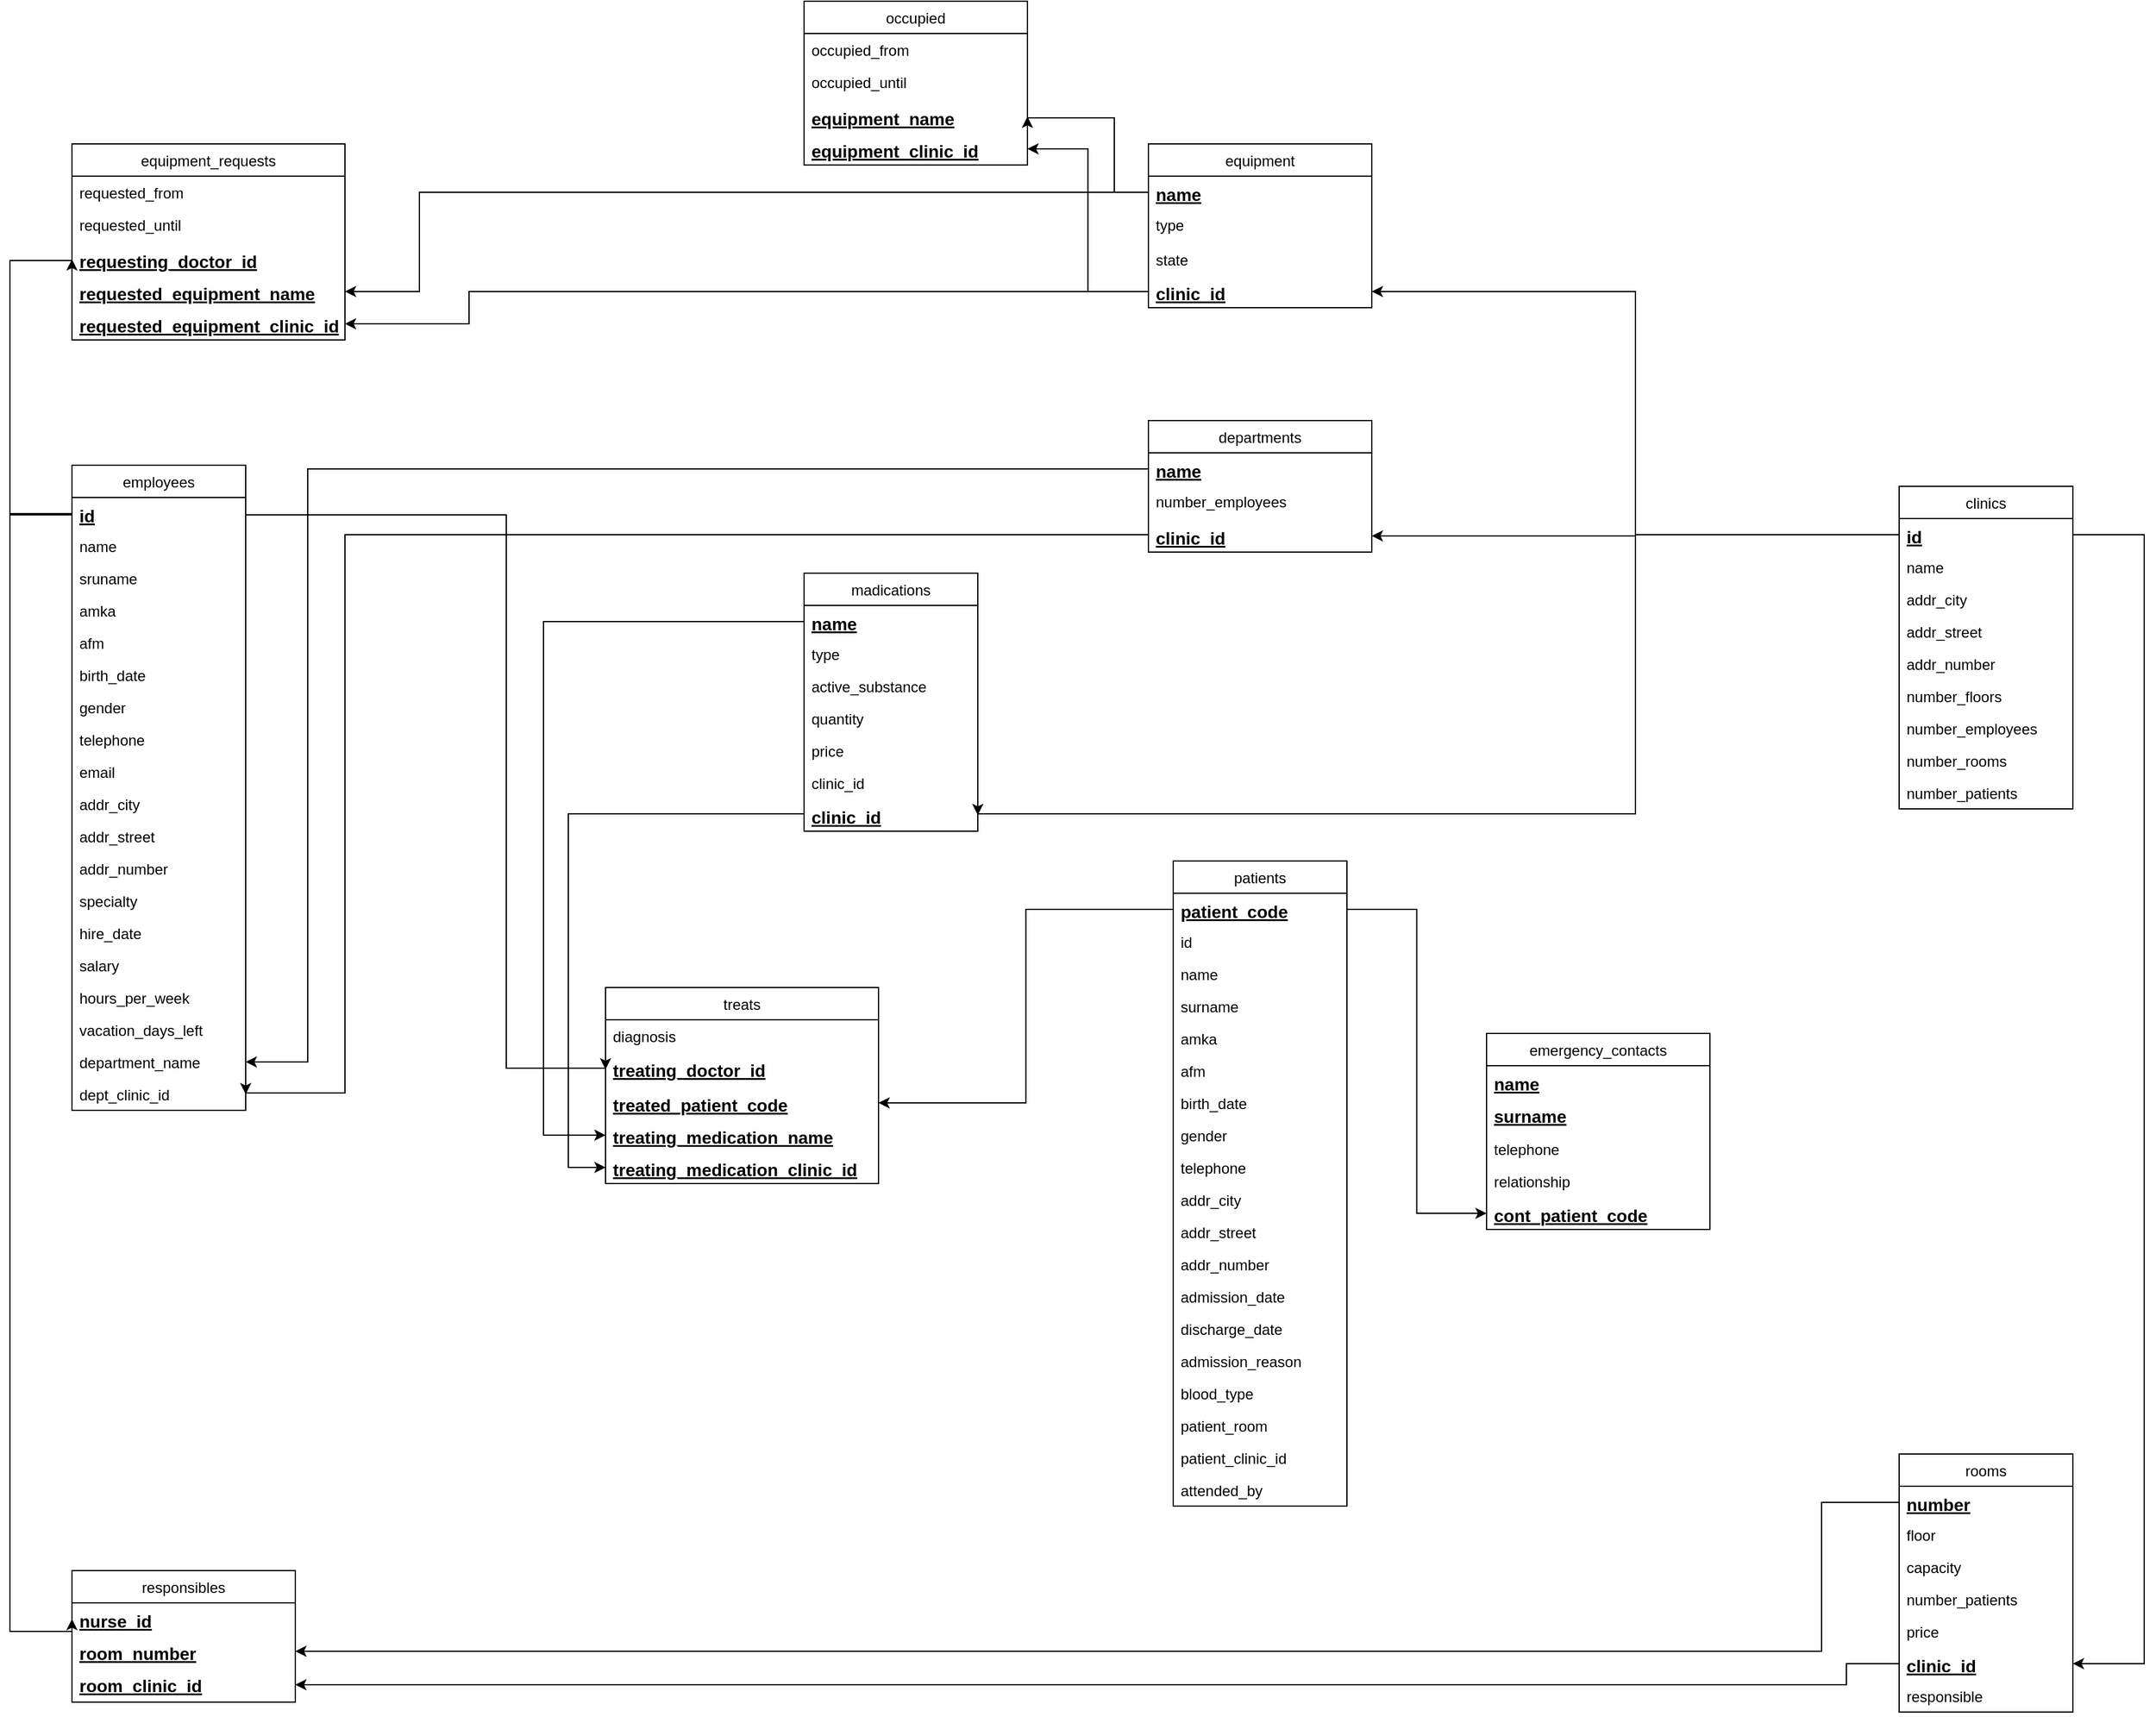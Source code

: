 <mxfile version="12.3.5" type="device" pages="1"><diagram id="c5Ibzi1gOR0pVVPA5SXB" name="Page-1"><mxGraphModel dx="2280" dy="1248" grid="1" gridSize="10" guides="1" tooltips="1" connect="1" arrows="1" fold="1" page="1" pageScale="1" pageWidth="1169" pageHeight="1654" math="0" shadow="0"><root><mxCell id="0"/><mxCell id="1" parent="0"/><mxCell id="pA-YbpyqkU57sFQA2_dT-1" value="employees" style="swimlane;fontStyle=0;childLayout=stackLayout;horizontal=1;startSize=26;fillColor=none;horizontalStack=0;resizeParent=1;resizeParentMax=0;resizeLast=0;collapsible=1;marginBottom=0;" parent="1" vertex="1"><mxGeometry x="210" y="389" width="140" height="520" as="geometry"/></mxCell><mxCell id="pA-YbpyqkU57sFQA2_dT-2" value="id&#10;" style="text;strokeColor=none;fillColor=none;align=left;verticalAlign=top;spacingLeft=4;spacingRight=4;overflow=hidden;rotatable=0;points=[[0,0.5],[1,0.5]];portConstraint=eastwest;fontSize=14;fontStyle=5" parent="pA-YbpyqkU57sFQA2_dT-1" vertex="1"><mxGeometry y="26" width="140" height="26" as="geometry"/></mxCell><mxCell id="pA-YbpyqkU57sFQA2_dT-3" value="name" style="text;strokeColor=none;fillColor=none;align=left;verticalAlign=top;spacingLeft=4;spacingRight=4;overflow=hidden;rotatable=0;points=[[0,0.5],[1,0.5]];portConstraint=eastwest;" parent="pA-YbpyqkU57sFQA2_dT-1" vertex="1"><mxGeometry y="52" width="140" height="26" as="geometry"/></mxCell><mxCell id="pA-YbpyqkU57sFQA2_dT-5" value="sruname" style="text;strokeColor=none;fillColor=none;align=left;verticalAlign=top;spacingLeft=4;spacingRight=4;overflow=hidden;rotatable=0;points=[[0,0.5],[1,0.5]];portConstraint=eastwest;" parent="pA-YbpyqkU57sFQA2_dT-1" vertex="1"><mxGeometry y="78" width="140" height="26" as="geometry"/></mxCell><mxCell id="pA-YbpyqkU57sFQA2_dT-6" value="amka" style="text;strokeColor=none;fillColor=none;align=left;verticalAlign=top;spacingLeft=4;spacingRight=4;overflow=hidden;rotatable=0;points=[[0,0.5],[1,0.5]];portConstraint=eastwest;" parent="pA-YbpyqkU57sFQA2_dT-1" vertex="1"><mxGeometry y="104" width="140" height="26" as="geometry"/></mxCell><mxCell id="pA-YbpyqkU57sFQA2_dT-7" value="afm" style="text;strokeColor=none;fillColor=none;align=left;verticalAlign=top;spacingLeft=4;spacingRight=4;overflow=hidden;rotatable=0;points=[[0,0.5],[1,0.5]];portConstraint=eastwest;" parent="pA-YbpyqkU57sFQA2_dT-1" vertex="1"><mxGeometry y="130" width="140" height="26" as="geometry"/></mxCell><mxCell id="pA-YbpyqkU57sFQA2_dT-8" value="birth_date" style="text;strokeColor=none;fillColor=none;align=left;verticalAlign=top;spacingLeft=4;spacingRight=4;overflow=hidden;rotatable=0;points=[[0,0.5],[1,0.5]];portConstraint=eastwest;" parent="pA-YbpyqkU57sFQA2_dT-1" vertex="1"><mxGeometry y="156" width="140" height="26" as="geometry"/></mxCell><mxCell id="pA-YbpyqkU57sFQA2_dT-9" value="gender" style="text;strokeColor=none;fillColor=none;align=left;verticalAlign=top;spacingLeft=4;spacingRight=4;overflow=hidden;rotatable=0;points=[[0,0.5],[1,0.5]];portConstraint=eastwest;" parent="pA-YbpyqkU57sFQA2_dT-1" vertex="1"><mxGeometry y="182" width="140" height="26" as="geometry"/></mxCell><mxCell id="pA-YbpyqkU57sFQA2_dT-10" value="telephone" style="text;strokeColor=none;fillColor=none;align=left;verticalAlign=top;spacingLeft=4;spacingRight=4;overflow=hidden;rotatable=0;points=[[0,0.5],[1,0.5]];portConstraint=eastwest;" parent="pA-YbpyqkU57sFQA2_dT-1" vertex="1"><mxGeometry y="208" width="140" height="26" as="geometry"/></mxCell><mxCell id="pA-YbpyqkU57sFQA2_dT-11" value="email" style="text;strokeColor=none;fillColor=none;align=left;verticalAlign=top;spacingLeft=4;spacingRight=4;overflow=hidden;rotatable=0;points=[[0,0.5],[1,0.5]];portConstraint=eastwest;" parent="pA-YbpyqkU57sFQA2_dT-1" vertex="1"><mxGeometry y="234" width="140" height="26" as="geometry"/></mxCell><mxCell id="pA-YbpyqkU57sFQA2_dT-12" value="addr_city" style="text;strokeColor=none;fillColor=none;align=left;verticalAlign=top;spacingLeft=4;spacingRight=4;overflow=hidden;rotatable=0;points=[[0,0.5],[1,0.5]];portConstraint=eastwest;" parent="pA-YbpyqkU57sFQA2_dT-1" vertex="1"><mxGeometry y="260" width="140" height="26" as="geometry"/></mxCell><mxCell id="pA-YbpyqkU57sFQA2_dT-13" value="addr_street" style="text;strokeColor=none;fillColor=none;align=left;verticalAlign=top;spacingLeft=4;spacingRight=4;overflow=hidden;rotatable=0;points=[[0,0.5],[1,0.5]];portConstraint=eastwest;" parent="pA-YbpyqkU57sFQA2_dT-1" vertex="1"><mxGeometry y="286" width="140" height="26" as="geometry"/></mxCell><mxCell id="pA-YbpyqkU57sFQA2_dT-14" value="addr_number" style="text;strokeColor=none;fillColor=none;align=left;verticalAlign=top;spacingLeft=4;spacingRight=4;overflow=hidden;rotatable=0;points=[[0,0.5],[1,0.5]];portConstraint=eastwest;" parent="pA-YbpyqkU57sFQA2_dT-1" vertex="1"><mxGeometry y="312" width="140" height="26" as="geometry"/></mxCell><mxCell id="pA-YbpyqkU57sFQA2_dT-15" value="specialty" style="text;strokeColor=none;fillColor=none;align=left;verticalAlign=top;spacingLeft=4;spacingRight=4;overflow=hidden;rotatable=0;points=[[0,0.5],[1,0.5]];portConstraint=eastwest;" parent="pA-YbpyqkU57sFQA2_dT-1" vertex="1"><mxGeometry y="338" width="140" height="26" as="geometry"/></mxCell><mxCell id="pA-YbpyqkU57sFQA2_dT-16" value="hire_date" style="text;strokeColor=none;fillColor=none;align=left;verticalAlign=top;spacingLeft=4;spacingRight=4;overflow=hidden;rotatable=0;points=[[0,0.5],[1,0.5]];portConstraint=eastwest;" parent="pA-YbpyqkU57sFQA2_dT-1" vertex="1"><mxGeometry y="364" width="140" height="26" as="geometry"/></mxCell><mxCell id="pA-YbpyqkU57sFQA2_dT-17" value="salary" style="text;strokeColor=none;fillColor=none;align=left;verticalAlign=top;spacingLeft=4;spacingRight=4;overflow=hidden;rotatable=0;points=[[0,0.5],[1,0.5]];portConstraint=eastwest;" parent="pA-YbpyqkU57sFQA2_dT-1" vertex="1"><mxGeometry y="390" width="140" height="26" as="geometry"/></mxCell><mxCell id="pA-YbpyqkU57sFQA2_dT-18" value="hours_per_week" style="text;strokeColor=none;fillColor=none;align=left;verticalAlign=top;spacingLeft=4;spacingRight=4;overflow=hidden;rotatable=0;points=[[0,0.5],[1,0.5]];portConstraint=eastwest;" parent="pA-YbpyqkU57sFQA2_dT-1" vertex="1"><mxGeometry y="416" width="140" height="26" as="geometry"/></mxCell><mxCell id="pA-YbpyqkU57sFQA2_dT-19" value="vacation_days_left" style="text;strokeColor=none;fillColor=none;align=left;verticalAlign=top;spacingLeft=4;spacingRight=4;overflow=hidden;rotatable=0;points=[[0,0.5],[1,0.5]];portConstraint=eastwest;" parent="pA-YbpyqkU57sFQA2_dT-1" vertex="1"><mxGeometry y="442" width="140" height="26" as="geometry"/></mxCell><mxCell id="pA-YbpyqkU57sFQA2_dT-21" value="department_name" style="text;strokeColor=none;fillColor=none;align=left;verticalAlign=top;spacingLeft=4;spacingRight=4;overflow=hidden;rotatable=0;points=[[0,0.5],[1,0.5]];portConstraint=eastwest;" parent="pA-YbpyqkU57sFQA2_dT-1" vertex="1"><mxGeometry y="468" width="140" height="26" as="geometry"/></mxCell><mxCell id="pA-YbpyqkU57sFQA2_dT-4" value="dept_clinic_id" style="text;strokeColor=none;fillColor=none;align=left;verticalAlign=top;spacingLeft=4;spacingRight=4;overflow=hidden;rotatable=0;points=[[0,0.5],[1,0.5]];portConstraint=eastwest;" parent="pA-YbpyqkU57sFQA2_dT-1" vertex="1"><mxGeometry y="494" width="140" height="26" as="geometry"/></mxCell><mxCell id="pA-YbpyqkU57sFQA2_dT-22" value="patients" style="swimlane;fontStyle=0;childLayout=stackLayout;horizontal=1;startSize=26;fillColor=none;horizontalStack=0;resizeParent=1;resizeParentMax=0;resizeLast=0;collapsible=1;marginBottom=0;" parent="1" vertex="1"><mxGeometry x="1097.5" y="708" width="140" height="520" as="geometry"/></mxCell><mxCell id="pA-YbpyqkU57sFQA2_dT-23" value="patient_code" style="text;strokeColor=none;fillColor=none;align=left;verticalAlign=top;spacingLeft=4;spacingRight=4;overflow=hidden;rotatable=0;points=[[0,0.5],[1,0.5]];portConstraint=eastwest;fontStyle=5;fontSize=14;" parent="pA-YbpyqkU57sFQA2_dT-22" vertex="1"><mxGeometry y="26" width="140" height="26" as="geometry"/></mxCell><mxCell id="pA-YbpyqkU57sFQA2_dT-24" value="id" style="text;strokeColor=none;fillColor=none;align=left;verticalAlign=top;spacingLeft=4;spacingRight=4;overflow=hidden;rotatable=0;points=[[0,0.5],[1,0.5]];portConstraint=eastwest;" parent="pA-YbpyqkU57sFQA2_dT-22" vertex="1"><mxGeometry y="52" width="140" height="26" as="geometry"/></mxCell><mxCell id="pA-YbpyqkU57sFQA2_dT-25" value="name" style="text;strokeColor=none;fillColor=none;align=left;verticalAlign=top;spacingLeft=4;spacingRight=4;overflow=hidden;rotatable=0;points=[[0,0.5],[1,0.5]];portConstraint=eastwest;" parent="pA-YbpyqkU57sFQA2_dT-22" vertex="1"><mxGeometry y="78" width="140" height="26" as="geometry"/></mxCell><mxCell id="pA-YbpyqkU57sFQA2_dT-26" value="surname" style="text;strokeColor=none;fillColor=none;align=left;verticalAlign=top;spacingLeft=4;spacingRight=4;overflow=hidden;rotatable=0;points=[[0,0.5],[1,0.5]];portConstraint=eastwest;" parent="pA-YbpyqkU57sFQA2_dT-22" vertex="1"><mxGeometry y="104" width="140" height="26" as="geometry"/></mxCell><mxCell id="pA-YbpyqkU57sFQA2_dT-27" value="amka" style="text;strokeColor=none;fillColor=none;align=left;verticalAlign=top;spacingLeft=4;spacingRight=4;overflow=hidden;rotatable=0;points=[[0,0.5],[1,0.5]];portConstraint=eastwest;" parent="pA-YbpyqkU57sFQA2_dT-22" vertex="1"><mxGeometry y="130" width="140" height="26" as="geometry"/></mxCell><mxCell id="pA-YbpyqkU57sFQA2_dT-28" value="afm" style="text;strokeColor=none;fillColor=none;align=left;verticalAlign=top;spacingLeft=4;spacingRight=4;overflow=hidden;rotatable=0;points=[[0,0.5],[1,0.5]];portConstraint=eastwest;" parent="pA-YbpyqkU57sFQA2_dT-22" vertex="1"><mxGeometry y="156" width="140" height="26" as="geometry"/></mxCell><mxCell id="pA-YbpyqkU57sFQA2_dT-29" value="birth_date" style="text;strokeColor=none;fillColor=none;align=left;verticalAlign=top;spacingLeft=4;spacingRight=4;overflow=hidden;rotatable=0;points=[[0,0.5],[1,0.5]];portConstraint=eastwest;" parent="pA-YbpyqkU57sFQA2_dT-22" vertex="1"><mxGeometry y="182" width="140" height="26" as="geometry"/></mxCell><mxCell id="pA-YbpyqkU57sFQA2_dT-30" value="gender" style="text;strokeColor=none;fillColor=none;align=left;verticalAlign=top;spacingLeft=4;spacingRight=4;overflow=hidden;rotatable=0;points=[[0,0.5],[1,0.5]];portConstraint=eastwest;" parent="pA-YbpyqkU57sFQA2_dT-22" vertex="1"><mxGeometry y="208" width="140" height="26" as="geometry"/></mxCell><mxCell id="pA-YbpyqkU57sFQA2_dT-31" value="telephone" style="text;strokeColor=none;fillColor=none;align=left;verticalAlign=top;spacingLeft=4;spacingRight=4;overflow=hidden;rotatable=0;points=[[0,0.5],[1,0.5]];portConstraint=eastwest;" parent="pA-YbpyqkU57sFQA2_dT-22" vertex="1"><mxGeometry y="234" width="140" height="26" as="geometry"/></mxCell><mxCell id="pA-YbpyqkU57sFQA2_dT-32" value="addr_city" style="text;strokeColor=none;fillColor=none;align=left;verticalAlign=top;spacingLeft=4;spacingRight=4;overflow=hidden;rotatable=0;points=[[0,0.5],[1,0.5]];portConstraint=eastwest;" parent="pA-YbpyqkU57sFQA2_dT-22" vertex="1"><mxGeometry y="260" width="140" height="26" as="geometry"/></mxCell><mxCell id="pA-YbpyqkU57sFQA2_dT-33" value="addr_street" style="text;strokeColor=none;fillColor=none;align=left;verticalAlign=top;spacingLeft=4;spacingRight=4;overflow=hidden;rotatable=0;points=[[0,0.5],[1,0.5]];portConstraint=eastwest;" parent="pA-YbpyqkU57sFQA2_dT-22" vertex="1"><mxGeometry y="286" width="140" height="26" as="geometry"/></mxCell><mxCell id="pA-YbpyqkU57sFQA2_dT-34" value="addr_number" style="text;strokeColor=none;fillColor=none;align=left;verticalAlign=top;spacingLeft=4;spacingRight=4;overflow=hidden;rotatable=0;points=[[0,0.5],[1,0.5]];portConstraint=eastwest;" parent="pA-YbpyqkU57sFQA2_dT-22" vertex="1"><mxGeometry y="312" width="140" height="26" as="geometry"/></mxCell><mxCell id="pA-YbpyqkU57sFQA2_dT-35" value="admission_date" style="text;strokeColor=none;fillColor=none;align=left;verticalAlign=top;spacingLeft=4;spacingRight=4;overflow=hidden;rotatable=0;points=[[0,0.5],[1,0.5]];portConstraint=eastwest;" parent="pA-YbpyqkU57sFQA2_dT-22" vertex="1"><mxGeometry y="338" width="140" height="26" as="geometry"/></mxCell><mxCell id="pA-YbpyqkU57sFQA2_dT-36" value="discharge_date" style="text;strokeColor=none;fillColor=none;align=left;verticalAlign=top;spacingLeft=4;spacingRight=4;overflow=hidden;rotatable=0;points=[[0,0.5],[1,0.5]];portConstraint=eastwest;" parent="pA-YbpyqkU57sFQA2_dT-22" vertex="1"><mxGeometry y="364" width="140" height="26" as="geometry"/></mxCell><mxCell id="pA-YbpyqkU57sFQA2_dT-37" value="admission_reason" style="text;strokeColor=none;fillColor=none;align=left;verticalAlign=top;spacingLeft=4;spacingRight=4;overflow=hidden;rotatable=0;points=[[0,0.5],[1,0.5]];portConstraint=eastwest;" parent="pA-YbpyqkU57sFQA2_dT-22" vertex="1"><mxGeometry y="390" width="140" height="26" as="geometry"/></mxCell><mxCell id="pA-YbpyqkU57sFQA2_dT-38" value="blood_type" style="text;strokeColor=none;fillColor=none;align=left;verticalAlign=top;spacingLeft=4;spacingRight=4;overflow=hidden;rotatable=0;points=[[0,0.5],[1,0.5]];portConstraint=eastwest;" parent="pA-YbpyqkU57sFQA2_dT-22" vertex="1"><mxGeometry y="416" width="140" height="26" as="geometry"/></mxCell><mxCell id="pA-YbpyqkU57sFQA2_dT-39" value="patient_room" style="text;strokeColor=none;fillColor=none;align=left;verticalAlign=top;spacingLeft=4;spacingRight=4;overflow=hidden;rotatable=0;points=[[0,0.5],[1,0.5]];portConstraint=eastwest;" parent="pA-YbpyqkU57sFQA2_dT-22" vertex="1"><mxGeometry y="442" width="140" height="26" as="geometry"/></mxCell><mxCell id="pA-YbpyqkU57sFQA2_dT-40" value="patient_clinic_id" style="text;strokeColor=none;fillColor=none;align=left;verticalAlign=top;spacingLeft=4;spacingRight=4;overflow=hidden;rotatable=0;points=[[0,0.5],[1,0.5]];portConstraint=eastwest;" parent="pA-YbpyqkU57sFQA2_dT-22" vertex="1"><mxGeometry y="468" width="140" height="26" as="geometry"/></mxCell><mxCell id="pA-YbpyqkU57sFQA2_dT-41" value="attended_by" style="text;strokeColor=none;fillColor=none;align=left;verticalAlign=top;spacingLeft=4;spacingRight=4;overflow=hidden;rotatable=0;points=[[0,0.5],[1,0.5]];portConstraint=eastwest;" parent="pA-YbpyqkU57sFQA2_dT-22" vertex="1"><mxGeometry y="494" width="140" height="26" as="geometry"/></mxCell><mxCell id="pA-YbpyqkU57sFQA2_dT-42" value="clinics" style="swimlane;fontStyle=0;childLayout=stackLayout;horizontal=1;startSize=26;fillColor=none;horizontalStack=0;resizeParent=1;resizeParentMax=0;resizeLast=0;collapsible=1;marginBottom=0;" parent="1" vertex="1"><mxGeometry x="1682.5" y="406" width="140" height="260" as="geometry"/></mxCell><mxCell id="pA-YbpyqkU57sFQA2_dT-43" value="id" style="text;strokeColor=none;fillColor=none;align=left;verticalAlign=top;spacingLeft=4;spacingRight=4;overflow=hidden;rotatable=0;points=[[0,0.5],[1,0.5]];portConstraint=eastwest;fontSize=14;fontStyle=5" parent="pA-YbpyqkU57sFQA2_dT-42" vertex="1"><mxGeometry y="26" width="140" height="26" as="geometry"/></mxCell><mxCell id="pA-YbpyqkU57sFQA2_dT-44" value="name" style="text;strokeColor=none;fillColor=none;align=left;verticalAlign=top;spacingLeft=4;spacingRight=4;overflow=hidden;rotatable=0;points=[[0,0.5],[1,0.5]];portConstraint=eastwest;" parent="pA-YbpyqkU57sFQA2_dT-42" vertex="1"><mxGeometry y="52" width="140" height="26" as="geometry"/></mxCell><mxCell id="pA-YbpyqkU57sFQA2_dT-52" value="addr_city" style="text;strokeColor=none;fillColor=none;align=left;verticalAlign=top;spacingLeft=4;spacingRight=4;overflow=hidden;rotatable=0;points=[[0,0.5],[1,0.5]];portConstraint=eastwest;" parent="pA-YbpyqkU57sFQA2_dT-42" vertex="1"><mxGeometry y="78" width="140" height="26" as="geometry"/></mxCell><mxCell id="pA-YbpyqkU57sFQA2_dT-53" value="addr_street" style="text;strokeColor=none;fillColor=none;align=left;verticalAlign=top;spacingLeft=4;spacingRight=4;overflow=hidden;rotatable=0;points=[[0,0.5],[1,0.5]];portConstraint=eastwest;" parent="pA-YbpyqkU57sFQA2_dT-42" vertex="1"><mxGeometry y="104" width="140" height="26" as="geometry"/></mxCell><mxCell id="pA-YbpyqkU57sFQA2_dT-54" value="addr_number" style="text;strokeColor=none;fillColor=none;align=left;verticalAlign=top;spacingLeft=4;spacingRight=4;overflow=hidden;rotatable=0;points=[[0,0.5],[1,0.5]];portConstraint=eastwest;" parent="pA-YbpyqkU57sFQA2_dT-42" vertex="1"><mxGeometry y="130" width="140" height="26" as="geometry"/></mxCell><mxCell id="pA-YbpyqkU57sFQA2_dT-55" value="number_floors" style="text;strokeColor=none;fillColor=none;align=left;verticalAlign=top;spacingLeft=4;spacingRight=4;overflow=hidden;rotatable=0;points=[[0,0.5],[1,0.5]];portConstraint=eastwest;" parent="pA-YbpyqkU57sFQA2_dT-42" vertex="1"><mxGeometry y="156" width="140" height="26" as="geometry"/></mxCell><mxCell id="pA-YbpyqkU57sFQA2_dT-56" value="number_employees" style="text;strokeColor=none;fillColor=none;align=left;verticalAlign=top;spacingLeft=4;spacingRight=4;overflow=hidden;rotatable=0;points=[[0,0.5],[1,0.5]];portConstraint=eastwest;" parent="pA-YbpyqkU57sFQA2_dT-42" vertex="1"><mxGeometry y="182" width="140" height="26" as="geometry"/></mxCell><mxCell id="pA-YbpyqkU57sFQA2_dT-57" value="number_rooms" style="text;strokeColor=none;fillColor=none;align=left;verticalAlign=top;spacingLeft=4;spacingRight=4;overflow=hidden;rotatable=0;points=[[0,0.5],[1,0.5]];portConstraint=eastwest;" parent="pA-YbpyqkU57sFQA2_dT-42" vertex="1"><mxGeometry y="208" width="140" height="26" as="geometry"/></mxCell><mxCell id="pA-YbpyqkU57sFQA2_dT-58" value="number_patients" style="text;strokeColor=none;fillColor=none;align=left;verticalAlign=top;spacingLeft=4;spacingRight=4;overflow=hidden;rotatable=0;points=[[0,0.5],[1,0.5]];portConstraint=eastwest;" parent="pA-YbpyqkU57sFQA2_dT-42" vertex="1"><mxGeometry y="234" width="140" height="26" as="geometry"/></mxCell><mxCell id="pA-YbpyqkU57sFQA2_dT-62" value="rooms" style="swimlane;fontStyle=0;childLayout=stackLayout;horizontal=1;startSize=26;fillColor=none;horizontalStack=0;resizeParent=1;resizeParentMax=0;resizeLast=0;collapsible=1;marginBottom=0;" parent="1" vertex="1"><mxGeometry x="1682.5" y="1186" width="140" height="208" as="geometry"/></mxCell><mxCell id="pA-YbpyqkU57sFQA2_dT-63" value="number" style="text;strokeColor=none;fillColor=none;align=left;verticalAlign=top;spacingLeft=4;spacingRight=4;overflow=hidden;rotatable=0;points=[[0,0.5],[1,0.5]];portConstraint=eastwest;fontStyle=5;fontSize=14;" parent="pA-YbpyqkU57sFQA2_dT-62" vertex="1"><mxGeometry y="26" width="140" height="26" as="geometry"/></mxCell><mxCell id="pA-YbpyqkU57sFQA2_dT-64" value="floor" style="text;strokeColor=none;fillColor=none;align=left;verticalAlign=top;spacingLeft=4;spacingRight=4;overflow=hidden;rotatable=0;points=[[0,0.5],[1,0.5]];portConstraint=eastwest;" parent="pA-YbpyqkU57sFQA2_dT-62" vertex="1"><mxGeometry y="52" width="140" height="26" as="geometry"/></mxCell><mxCell id="pA-YbpyqkU57sFQA2_dT-65" value="capacity" style="text;strokeColor=none;fillColor=none;align=left;verticalAlign=top;spacingLeft=4;spacingRight=4;overflow=hidden;rotatable=0;points=[[0,0.5],[1,0.5]];portConstraint=eastwest;" parent="pA-YbpyqkU57sFQA2_dT-62" vertex="1"><mxGeometry y="78" width="140" height="26" as="geometry"/></mxCell><mxCell id="pA-YbpyqkU57sFQA2_dT-66" value="number_patients" style="text;strokeColor=none;fillColor=none;align=left;verticalAlign=top;spacingLeft=4;spacingRight=4;overflow=hidden;rotatable=0;points=[[0,0.5],[1,0.5]];portConstraint=eastwest;" parent="pA-YbpyqkU57sFQA2_dT-62" vertex="1"><mxGeometry y="104" width="140" height="26" as="geometry"/></mxCell><mxCell id="pA-YbpyqkU57sFQA2_dT-67" value="price" style="text;strokeColor=none;fillColor=none;align=left;verticalAlign=top;spacingLeft=4;spacingRight=4;overflow=hidden;rotatable=0;points=[[0,0.5],[1,0.5]];portConstraint=eastwest;" parent="pA-YbpyqkU57sFQA2_dT-62" vertex="1"><mxGeometry y="130" width="140" height="26" as="geometry"/></mxCell><mxCell id="pA-YbpyqkU57sFQA2_dT-68" value="clinic_id" style="text;strokeColor=none;fillColor=none;align=left;verticalAlign=top;spacingLeft=4;spacingRight=4;overflow=hidden;rotatable=0;points=[[0,0.5],[1,0.5]];portConstraint=eastwest;fontStyle=5;fontSize=14;" parent="pA-YbpyqkU57sFQA2_dT-62" vertex="1"><mxGeometry y="156" width="140" height="26" as="geometry"/></mxCell><mxCell id="pA-YbpyqkU57sFQA2_dT-69" value="responsible" style="text;strokeColor=none;fillColor=none;align=left;verticalAlign=top;spacingLeft=4;spacingRight=4;overflow=hidden;rotatable=0;points=[[0,0.5],[1,0.5]];portConstraint=eastwest;" parent="pA-YbpyqkU57sFQA2_dT-62" vertex="1"><mxGeometry y="182" width="140" height="26" as="geometry"/></mxCell><mxCell id="pA-YbpyqkU57sFQA2_dT-72" value="madications" style="swimlane;fontStyle=0;childLayout=stackLayout;horizontal=1;startSize=26;fillColor=none;horizontalStack=0;resizeParent=1;resizeParentMax=0;resizeLast=0;collapsible=1;marginBottom=0;" parent="1" vertex="1"><mxGeometry x="800" y="476" width="140" height="208" as="geometry"/></mxCell><mxCell id="pA-YbpyqkU57sFQA2_dT-73" value="name" style="text;strokeColor=none;fillColor=none;align=left;verticalAlign=top;spacingLeft=4;spacingRight=4;overflow=hidden;rotatable=0;points=[[0,0.5],[1,0.5]];portConstraint=eastwest;fontSize=14;fontStyle=5" parent="pA-YbpyqkU57sFQA2_dT-72" vertex="1"><mxGeometry y="26" width="140" height="26" as="geometry"/></mxCell><mxCell id="pA-YbpyqkU57sFQA2_dT-74" value="type" style="text;strokeColor=none;fillColor=none;align=left;verticalAlign=top;spacingLeft=4;spacingRight=4;overflow=hidden;rotatable=0;points=[[0,0.5],[1,0.5]];portConstraint=eastwest;" parent="pA-YbpyqkU57sFQA2_dT-72" vertex="1"><mxGeometry y="52" width="140" height="26" as="geometry"/></mxCell><mxCell id="pA-YbpyqkU57sFQA2_dT-75" value="active_substance" style="text;strokeColor=none;fillColor=none;align=left;verticalAlign=top;spacingLeft=4;spacingRight=4;overflow=hidden;rotatable=0;points=[[0,0.5],[1,0.5]];portConstraint=eastwest;" parent="pA-YbpyqkU57sFQA2_dT-72" vertex="1"><mxGeometry y="78" width="140" height="26" as="geometry"/></mxCell><mxCell id="pA-YbpyqkU57sFQA2_dT-76" value="quantity" style="text;strokeColor=none;fillColor=none;align=left;verticalAlign=top;spacingLeft=4;spacingRight=4;overflow=hidden;rotatable=0;points=[[0,0.5],[1,0.5]];portConstraint=eastwest;" parent="pA-YbpyqkU57sFQA2_dT-72" vertex="1"><mxGeometry y="104" width="140" height="26" as="geometry"/></mxCell><mxCell id="pA-YbpyqkU57sFQA2_dT-77" value="price" style="text;strokeColor=none;fillColor=none;align=left;verticalAlign=top;spacingLeft=4;spacingRight=4;overflow=hidden;rotatable=0;points=[[0,0.5],[1,0.5]];portConstraint=eastwest;" parent="pA-YbpyqkU57sFQA2_dT-72" vertex="1"><mxGeometry y="130" width="140" height="26" as="geometry"/></mxCell><mxCell id="pA-YbpyqkU57sFQA2_dT-78" value="clinic_id" style="text;strokeColor=none;fillColor=none;align=left;verticalAlign=top;spacingLeft=4;spacingRight=4;overflow=hidden;rotatable=0;points=[[0,0.5],[1,0.5]];portConstraint=eastwest;" parent="pA-YbpyqkU57sFQA2_dT-72" vertex="1"><mxGeometry y="156" width="140" height="26" as="geometry"/></mxCell><mxCell id="pA-YbpyqkU57sFQA2_dT-79" value="clinic_id" style="text;strokeColor=none;fillColor=none;align=left;verticalAlign=top;spacingLeft=4;spacingRight=4;overflow=hidden;rotatable=0;points=[[0,0.5],[1,0.5]];portConstraint=eastwest;fontSize=14;fontStyle=5" parent="pA-YbpyqkU57sFQA2_dT-72" vertex="1"><mxGeometry y="182" width="140" height="26" as="geometry"/></mxCell><mxCell id="pA-YbpyqkU57sFQA2_dT-80" value="treats" style="swimlane;fontStyle=0;childLayout=stackLayout;horizontal=1;startSize=26;fillColor=none;horizontalStack=0;resizeParent=1;resizeParentMax=0;resizeLast=0;collapsible=1;marginBottom=0;" parent="1" vertex="1"><mxGeometry x="640" y="810" width="220" height="158" as="geometry"/></mxCell><mxCell id="pA-YbpyqkU57sFQA2_dT-81" value="diagnosis" style="text;strokeColor=none;fillColor=none;align=left;verticalAlign=top;spacingLeft=4;spacingRight=4;overflow=hidden;rotatable=0;points=[[0,0.5],[1,0.5]];portConstraint=eastwest;" parent="pA-YbpyqkU57sFQA2_dT-80" vertex="1"><mxGeometry y="26" width="220" height="26" as="geometry"/></mxCell><mxCell id="pA-YbpyqkU57sFQA2_dT-82" value="treating_doctor_id" style="text;strokeColor=none;fillColor=none;align=left;verticalAlign=top;spacingLeft=4;spacingRight=4;overflow=hidden;rotatable=0;points=[[0,0.5],[1,0.5]];portConstraint=eastwest;fontStyle=5;fontSize=14;" parent="pA-YbpyqkU57sFQA2_dT-80" vertex="1"><mxGeometry y="52" width="220" height="28" as="geometry"/></mxCell><mxCell id="pA-YbpyqkU57sFQA2_dT-83" value="treated_patient_code" style="text;strokeColor=none;fillColor=none;align=left;verticalAlign=top;spacingLeft=4;spacingRight=4;overflow=hidden;rotatable=0;points=[[0,0.5],[1,0.5]];portConstraint=eastwest;fontStyle=5;fontSize=14;" parent="pA-YbpyqkU57sFQA2_dT-80" vertex="1"><mxGeometry y="80" width="220" height="26" as="geometry"/></mxCell><mxCell id="pA-YbpyqkU57sFQA2_dT-84" value="treating_medication_name" style="text;strokeColor=none;fillColor=none;align=left;verticalAlign=top;spacingLeft=4;spacingRight=4;overflow=hidden;rotatable=0;points=[[0,0.5],[1,0.5]];portConstraint=eastwest;fontStyle=5;fontSize=14;" parent="pA-YbpyqkU57sFQA2_dT-80" vertex="1"><mxGeometry y="106" width="220" height="26" as="geometry"/></mxCell><mxCell id="pA-YbpyqkU57sFQA2_dT-85" value="treating_medication_clinic_id" style="text;strokeColor=none;fillColor=none;align=left;verticalAlign=top;spacingLeft=4;spacingRight=4;overflow=hidden;rotatable=0;points=[[0,0.5],[1,0.5]];portConstraint=eastwest;fontStyle=5;fontSize=14;" parent="pA-YbpyqkU57sFQA2_dT-80" vertex="1"><mxGeometry y="132" width="220" height="26" as="geometry"/></mxCell><mxCell id="pA-YbpyqkU57sFQA2_dT-89" value="equipment_requests" style="swimlane;fontStyle=0;childLayout=stackLayout;horizontal=1;startSize=26;fillColor=none;horizontalStack=0;resizeParent=1;resizeParentMax=0;resizeLast=0;collapsible=1;marginBottom=0;" parent="1" vertex="1"><mxGeometry x="210" y="130" width="220" height="158" as="geometry"/></mxCell><mxCell id="pA-YbpyqkU57sFQA2_dT-90" value="requested_from" style="text;strokeColor=none;fillColor=none;align=left;verticalAlign=top;spacingLeft=4;spacingRight=4;overflow=hidden;rotatable=0;points=[[0,0.5],[1,0.5]];portConstraint=eastwest;" parent="pA-YbpyqkU57sFQA2_dT-89" vertex="1"><mxGeometry y="26" width="220" height="26" as="geometry"/></mxCell><mxCell id="pA-YbpyqkU57sFQA2_dT-91" value="requested_until" style="text;strokeColor=none;fillColor=none;align=left;verticalAlign=top;spacingLeft=4;spacingRight=4;overflow=hidden;rotatable=0;points=[[0,0.5],[1,0.5]];portConstraint=eastwest;" parent="pA-YbpyqkU57sFQA2_dT-89" vertex="1"><mxGeometry y="52" width="220" height="28" as="geometry"/></mxCell><mxCell id="pA-YbpyqkU57sFQA2_dT-92" value="requesting_doctor_id" style="text;strokeColor=none;fillColor=none;align=left;verticalAlign=top;spacingLeft=4;spacingRight=4;overflow=hidden;rotatable=0;points=[[0,0.5],[1,0.5]];portConstraint=eastwest;fontStyle=5;fontSize=14;" parent="pA-YbpyqkU57sFQA2_dT-89" vertex="1"><mxGeometry y="80" width="220" height="26" as="geometry"/></mxCell><mxCell id="pA-YbpyqkU57sFQA2_dT-93" value="requested_equipment_name" style="text;strokeColor=none;fillColor=none;align=left;verticalAlign=top;spacingLeft=4;spacingRight=4;overflow=hidden;rotatable=0;points=[[0,0.5],[1,0.5]];portConstraint=eastwest;fontStyle=5;fontSize=14;" parent="pA-YbpyqkU57sFQA2_dT-89" vertex="1"><mxGeometry y="106" width="220" height="26" as="geometry"/></mxCell><mxCell id="pA-YbpyqkU57sFQA2_dT-94" value="requested_equipment_clinic_id" style="text;strokeColor=none;fillColor=none;align=left;verticalAlign=top;spacingLeft=4;spacingRight=4;overflow=hidden;rotatable=0;points=[[0,0.5],[1,0.5]];portConstraint=eastwest;fontStyle=5;fontSize=14;" parent="pA-YbpyqkU57sFQA2_dT-89" vertex="1"><mxGeometry y="132" width="220" height="26" as="geometry"/></mxCell><mxCell id="pA-YbpyqkU57sFQA2_dT-95" value="emergency_contacts" style="swimlane;fontStyle=0;childLayout=stackLayout;horizontal=1;startSize=26;fillColor=none;horizontalStack=0;resizeParent=1;resizeParentMax=0;resizeLast=0;collapsible=1;marginBottom=0;" parent="1" vertex="1"><mxGeometry x="1350" y="847" width="180" height="158" as="geometry"/></mxCell><mxCell id="pA-YbpyqkU57sFQA2_dT-96" value="name" style="text;strokeColor=none;fillColor=none;align=left;verticalAlign=top;spacingLeft=4;spacingRight=4;overflow=hidden;rotatable=0;points=[[0,0.5],[1,0.5]];portConstraint=eastwest;fontStyle=5;fontSize=14;" parent="pA-YbpyqkU57sFQA2_dT-95" vertex="1"><mxGeometry y="26" width="180" height="26" as="geometry"/></mxCell><mxCell id="pA-YbpyqkU57sFQA2_dT-97" value="surname" style="text;strokeColor=none;fillColor=none;align=left;verticalAlign=top;spacingLeft=4;spacingRight=4;overflow=hidden;rotatable=0;points=[[0,0.5],[1,0.5]];portConstraint=eastwest;fontStyle=5;fontSize=14;" parent="pA-YbpyqkU57sFQA2_dT-95" vertex="1"><mxGeometry y="52" width="180" height="28" as="geometry"/></mxCell><mxCell id="pA-YbpyqkU57sFQA2_dT-98" value="telephone" style="text;strokeColor=none;fillColor=none;align=left;verticalAlign=top;spacingLeft=4;spacingRight=4;overflow=hidden;rotatable=0;points=[[0,0.5],[1,0.5]];portConstraint=eastwest;" parent="pA-YbpyqkU57sFQA2_dT-95" vertex="1"><mxGeometry y="80" width="180" height="26" as="geometry"/></mxCell><mxCell id="pA-YbpyqkU57sFQA2_dT-99" value="relationship" style="text;strokeColor=none;fillColor=none;align=left;verticalAlign=top;spacingLeft=4;spacingRight=4;overflow=hidden;rotatable=0;points=[[0,0.5],[1,0.5]];portConstraint=eastwest;" parent="pA-YbpyqkU57sFQA2_dT-95" vertex="1"><mxGeometry y="106" width="180" height="26" as="geometry"/></mxCell><mxCell id="pA-YbpyqkU57sFQA2_dT-100" value="cont_patient_code" style="text;strokeColor=none;fillColor=none;align=left;verticalAlign=top;spacingLeft=4;spacingRight=4;overflow=hidden;rotatable=0;points=[[0,0.5],[1,0.5]];portConstraint=eastwest;fontStyle=5;fontSize=14;" parent="pA-YbpyqkU57sFQA2_dT-95" vertex="1"><mxGeometry y="132" width="180" height="26" as="geometry"/></mxCell><mxCell id="pA-YbpyqkU57sFQA2_dT-102" value="occupied" style="swimlane;fontStyle=0;childLayout=stackLayout;horizontal=1;startSize=26;fillColor=none;horizontalStack=0;resizeParent=1;resizeParentMax=0;resizeLast=0;collapsible=1;marginBottom=0;" parent="1" vertex="1"><mxGeometry x="800" y="15" width="180" height="132" as="geometry"/></mxCell><mxCell id="pA-YbpyqkU57sFQA2_dT-103" value="occupied_from" style="text;strokeColor=none;fillColor=none;align=left;verticalAlign=top;spacingLeft=4;spacingRight=4;overflow=hidden;rotatable=0;points=[[0,0.5],[1,0.5]];portConstraint=eastwest;" parent="pA-YbpyqkU57sFQA2_dT-102" vertex="1"><mxGeometry y="26" width="180" height="26" as="geometry"/></mxCell><mxCell id="pA-YbpyqkU57sFQA2_dT-104" value="occupied_until" style="text;strokeColor=none;fillColor=none;align=left;verticalAlign=top;spacingLeft=4;spacingRight=4;overflow=hidden;rotatable=0;points=[[0,0.5],[1,0.5]];portConstraint=eastwest;" parent="pA-YbpyqkU57sFQA2_dT-102" vertex="1"><mxGeometry y="52" width="180" height="28" as="geometry"/></mxCell><mxCell id="pA-YbpyqkU57sFQA2_dT-105" value="equipment_name" style="text;strokeColor=none;fillColor=none;align=left;verticalAlign=top;spacingLeft=4;spacingRight=4;overflow=hidden;rotatable=0;points=[[0,0.5],[1,0.5]];portConstraint=eastwest;fontStyle=5;fontSize=14;" parent="pA-YbpyqkU57sFQA2_dT-102" vertex="1"><mxGeometry y="80" width="180" height="26" as="geometry"/></mxCell><mxCell id="pA-YbpyqkU57sFQA2_dT-106" value="equipment_clinic_id" style="text;strokeColor=none;fillColor=none;align=left;verticalAlign=top;spacingLeft=4;spacingRight=4;overflow=hidden;rotatable=0;points=[[0,0.5],[1,0.5]];portConstraint=eastwest;fontStyle=5;fontSize=14;" parent="pA-YbpyqkU57sFQA2_dT-102" vertex="1"><mxGeometry y="106" width="180" height="26" as="geometry"/></mxCell><mxCell id="pA-YbpyqkU57sFQA2_dT-108" value="equipment" style="swimlane;fontStyle=0;childLayout=stackLayout;horizontal=1;startSize=26;fillColor=none;horizontalStack=0;resizeParent=1;resizeParentMax=0;resizeLast=0;collapsible=1;marginBottom=0;" parent="1" vertex="1"><mxGeometry x="1077.5" y="130" width="180" height="132" as="geometry"/></mxCell><mxCell id="pA-YbpyqkU57sFQA2_dT-109" value="name" style="text;strokeColor=none;fillColor=none;align=left;verticalAlign=top;spacingLeft=4;spacingRight=4;overflow=hidden;rotatable=0;points=[[0,0.5],[1,0.5]];portConstraint=eastwest;fontStyle=5;fontSize=14;" parent="pA-YbpyqkU57sFQA2_dT-108" vertex="1"><mxGeometry y="26" width="180" height="26" as="geometry"/></mxCell><mxCell id="pA-YbpyqkU57sFQA2_dT-110" value="type" style="text;strokeColor=none;fillColor=none;align=left;verticalAlign=top;spacingLeft=4;spacingRight=4;overflow=hidden;rotatable=0;points=[[0,0.5],[1,0.5]];portConstraint=eastwest;" parent="pA-YbpyqkU57sFQA2_dT-108" vertex="1"><mxGeometry y="52" width="180" height="28" as="geometry"/></mxCell><mxCell id="pA-YbpyqkU57sFQA2_dT-111" value="state" style="text;strokeColor=none;fillColor=none;align=left;verticalAlign=top;spacingLeft=4;spacingRight=4;overflow=hidden;rotatable=0;points=[[0,0.5],[1,0.5]];portConstraint=eastwest;" parent="pA-YbpyqkU57sFQA2_dT-108" vertex="1"><mxGeometry y="80" width="180" height="26" as="geometry"/></mxCell><mxCell id="pA-YbpyqkU57sFQA2_dT-112" value="clinic_id" style="text;strokeColor=none;fillColor=none;align=left;verticalAlign=top;spacingLeft=4;spacingRight=4;overflow=hidden;rotatable=0;points=[[0,0.5],[1,0.5]];portConstraint=eastwest;fontStyle=5;fontSize=14;" parent="pA-YbpyqkU57sFQA2_dT-108" vertex="1"><mxGeometry y="106" width="180" height="26" as="geometry"/></mxCell><mxCell id="pA-YbpyqkU57sFQA2_dT-113" value="responsibles" style="swimlane;fontStyle=0;childLayout=stackLayout;horizontal=1;startSize=26;fillColor=none;horizontalStack=0;resizeParent=1;resizeParentMax=0;resizeLast=0;collapsible=1;marginBottom=0;" parent="1" vertex="1"><mxGeometry x="210" y="1280" width="180" height="106" as="geometry"/></mxCell><mxCell id="pA-YbpyqkU57sFQA2_dT-114" value="nurse_id" style="text;strokeColor=none;fillColor=none;align=left;verticalAlign=top;spacingLeft=4;spacingRight=4;overflow=hidden;rotatable=0;points=[[0,0.5],[1,0.5]];portConstraint=eastwest;fontStyle=5;fontSize=14;" parent="pA-YbpyqkU57sFQA2_dT-113" vertex="1"><mxGeometry y="26" width="180" height="26" as="geometry"/></mxCell><mxCell id="pA-YbpyqkU57sFQA2_dT-116" value="room_number" style="text;strokeColor=none;fillColor=none;align=left;verticalAlign=top;spacingLeft=4;spacingRight=4;overflow=hidden;rotatable=0;points=[[0,0.5],[1,0.5]];portConstraint=eastwest;fontStyle=5;fontSize=14;" parent="pA-YbpyqkU57sFQA2_dT-113" vertex="1"><mxGeometry y="52" width="180" height="26" as="geometry"/></mxCell><mxCell id="pA-YbpyqkU57sFQA2_dT-115" value="room_clinic_id" style="text;strokeColor=none;fillColor=none;align=left;verticalAlign=top;spacingLeft=4;spacingRight=4;overflow=hidden;rotatable=0;points=[[0,0.5],[1,0.5]];portConstraint=eastwest;fontStyle=5;fontSize=14;" parent="pA-YbpyqkU57sFQA2_dT-113" vertex="1"><mxGeometry y="78" width="180" height="28" as="geometry"/></mxCell><mxCell id="pA-YbpyqkU57sFQA2_dT-118" value="departments" style="swimlane;fontStyle=0;childLayout=stackLayout;horizontal=1;startSize=26;fillColor=none;horizontalStack=0;resizeParent=1;resizeParentMax=0;resizeLast=0;collapsible=1;marginBottom=0;" parent="1" vertex="1"><mxGeometry x="1077.5" y="353" width="180" height="106" as="geometry"/></mxCell><mxCell id="pA-YbpyqkU57sFQA2_dT-119" value="name" style="text;strokeColor=none;fillColor=none;align=left;verticalAlign=top;spacingLeft=4;spacingRight=4;overflow=hidden;rotatable=0;points=[[0,0.5],[1,0.5]];portConstraint=eastwest;fontStyle=5;fontSize=14;" parent="pA-YbpyqkU57sFQA2_dT-118" vertex="1"><mxGeometry y="26" width="180" height="26" as="geometry"/></mxCell><mxCell id="pA-YbpyqkU57sFQA2_dT-120" value="number_employees" style="text;strokeColor=none;fillColor=none;align=left;verticalAlign=top;spacingLeft=4;spacingRight=4;overflow=hidden;rotatable=0;points=[[0,0.5],[1,0.5]];portConstraint=eastwest;" parent="pA-YbpyqkU57sFQA2_dT-118" vertex="1"><mxGeometry y="52" width="180" height="28" as="geometry"/></mxCell><mxCell id="pA-YbpyqkU57sFQA2_dT-121" value="clinic_id" style="text;strokeColor=none;fillColor=none;align=left;verticalAlign=top;spacingLeft=4;spacingRight=4;overflow=hidden;rotatable=0;points=[[0,0.5],[1,0.5]];portConstraint=eastwest;fontStyle=5;fontSize=14;" parent="pA-YbpyqkU57sFQA2_dT-118" vertex="1"><mxGeometry y="80" width="180" height="26" as="geometry"/></mxCell><mxCell id="pA-YbpyqkU57sFQA2_dT-123" style="edgeStyle=orthogonalEdgeStyle;rounded=0;orthogonalLoop=1;jettySize=auto;html=1;entryX=1;entryY=0.5;entryDx=0;entryDy=0;fontSize=14;" parent="1" source="pA-YbpyqkU57sFQA2_dT-43" target="pA-YbpyqkU57sFQA2_dT-121" edge="1"><mxGeometry relative="1" as="geometry"/></mxCell><mxCell id="pA-YbpyqkU57sFQA2_dT-124" style="edgeStyle=orthogonalEdgeStyle;rounded=0;orthogonalLoop=1;jettySize=auto;html=1;entryX=1;entryY=0.5;entryDx=0;entryDy=0;fontSize=14;" parent="1" source="pA-YbpyqkU57sFQA2_dT-43" target="pA-YbpyqkU57sFQA2_dT-112" edge="1"><mxGeometry relative="1" as="geometry"><Array as="points"><mxPoint x="1470" y="445"/><mxPoint x="1470" y="249"/></Array></mxGeometry></mxCell><mxCell id="pA-YbpyqkU57sFQA2_dT-129" style="edgeStyle=orthogonalEdgeStyle;rounded=0;orthogonalLoop=1;jettySize=auto;html=1;entryX=1;entryY=0.5;entryDx=0;entryDy=0;fontSize=14;" parent="1" source="pA-YbpyqkU57sFQA2_dT-43" target="pA-YbpyqkU57sFQA2_dT-79" edge="1"><mxGeometry relative="1" as="geometry"><Array as="points"><mxPoint x="1470" y="445"/><mxPoint x="1470" y="670"/></Array></mxGeometry></mxCell><mxCell id="pA-YbpyqkU57sFQA2_dT-131" style="edgeStyle=orthogonalEdgeStyle;rounded=0;orthogonalLoop=1;jettySize=auto;html=1;entryX=1;entryY=0.5;entryDx=0;entryDy=0;fontSize=14;" parent="1" source="pA-YbpyqkU57sFQA2_dT-119" target="pA-YbpyqkU57sFQA2_dT-21" edge="1"><mxGeometry relative="1" as="geometry"><Array as="points"><mxPoint x="400" y="392"/><mxPoint x="400" y="870"/></Array></mxGeometry></mxCell><mxCell id="pA-YbpyqkU57sFQA2_dT-132" style="edgeStyle=orthogonalEdgeStyle;rounded=0;orthogonalLoop=1;jettySize=auto;html=1;entryX=1;entryY=0.5;entryDx=0;entryDy=0;fontSize=14;exitX=0;exitY=0.5;exitDx=0;exitDy=0;" parent="1" source="pA-YbpyqkU57sFQA2_dT-121" target="pA-YbpyqkU57sFQA2_dT-4" edge="1"><mxGeometry relative="1" as="geometry"><Array as="points"><mxPoint x="430" y="445"/><mxPoint x="430" y="895"/></Array><mxPoint x="1010" y="445" as="sourcePoint"/></mxGeometry></mxCell><mxCell id="pA-YbpyqkU57sFQA2_dT-133" style="edgeStyle=orthogonalEdgeStyle;rounded=0;orthogonalLoop=1;jettySize=auto;html=1;entryX=1;entryY=0.5;entryDx=0;entryDy=0;fontSize=14;" parent="1" source="pA-YbpyqkU57sFQA2_dT-112" target="pA-YbpyqkU57sFQA2_dT-106" edge="1"><mxGeometry relative="1" as="geometry"/></mxCell><mxCell id="pA-YbpyqkU57sFQA2_dT-134" style="edgeStyle=orthogonalEdgeStyle;rounded=0;orthogonalLoop=1;jettySize=auto;html=1;entryX=1;entryY=0.5;entryDx=0;entryDy=0;fontSize=14;" parent="1" source="pA-YbpyqkU57sFQA2_dT-109" target="pA-YbpyqkU57sFQA2_dT-105" edge="1"><mxGeometry relative="1" as="geometry"><Array as="points"><mxPoint x="1050" y="169"/><mxPoint x="1050" y="109"/></Array></mxGeometry></mxCell><mxCell id="pA-YbpyqkU57sFQA2_dT-138" style="edgeStyle=orthogonalEdgeStyle;rounded=0;orthogonalLoop=1;jettySize=auto;html=1;entryX=1;entryY=0.5;entryDx=0;entryDy=0;fontSize=14;" parent="1" source="pA-YbpyqkU57sFQA2_dT-43" target="pA-YbpyqkU57sFQA2_dT-68" edge="1"><mxGeometry relative="1" as="geometry"><Array as="points"><mxPoint x="1880" y="445"/><mxPoint x="1880" y="1355"/></Array></mxGeometry></mxCell><mxCell id="pA-YbpyqkU57sFQA2_dT-139" style="edgeStyle=orthogonalEdgeStyle;rounded=0;orthogonalLoop=1;jettySize=auto;html=1;entryX=0;entryY=0.5;entryDx=0;entryDy=0;fontSize=14;" parent="1" source="pA-YbpyqkU57sFQA2_dT-2" target="pA-YbpyqkU57sFQA2_dT-82" edge="1"><mxGeometry relative="1" as="geometry"><Array as="points"><mxPoint x="560" y="429"/><mxPoint x="560" y="875"/></Array></mxGeometry></mxCell><mxCell id="pA-YbpyqkU57sFQA2_dT-141" style="edgeStyle=orthogonalEdgeStyle;rounded=0;orthogonalLoop=1;jettySize=auto;html=1;entryX=1;entryY=0.5;entryDx=0;entryDy=0;fontSize=14;" parent="1" source="pA-YbpyqkU57sFQA2_dT-23" target="pA-YbpyqkU57sFQA2_dT-83" edge="1"><mxGeometry relative="1" as="geometry"/></mxCell><mxCell id="pA-YbpyqkU57sFQA2_dT-145" style="edgeStyle=orthogonalEdgeStyle;rounded=0;orthogonalLoop=1;jettySize=auto;html=1;entryX=0;entryY=0.5;entryDx=0;entryDy=0;fontSize=14;" parent="1" source="pA-YbpyqkU57sFQA2_dT-73" target="pA-YbpyqkU57sFQA2_dT-84" edge="1"><mxGeometry relative="1" as="geometry"><Array as="points"><mxPoint x="590" y="515"/><mxPoint x="590" y="929"/></Array></mxGeometry></mxCell><mxCell id="pA-YbpyqkU57sFQA2_dT-146" style="edgeStyle=orthogonalEdgeStyle;rounded=0;orthogonalLoop=1;jettySize=auto;html=1;entryX=0;entryY=0.5;entryDx=0;entryDy=0;fontSize=14;" parent="1" source="pA-YbpyqkU57sFQA2_dT-79" target="pA-YbpyqkU57sFQA2_dT-85" edge="1"><mxGeometry relative="1" as="geometry"><Array as="points"><mxPoint x="610" y="670"/><mxPoint x="610" y="955"/></Array></mxGeometry></mxCell><mxCell id="pA-YbpyqkU57sFQA2_dT-147" style="edgeStyle=orthogonalEdgeStyle;rounded=0;orthogonalLoop=1;jettySize=auto;html=1;entryX=0;entryY=0.5;entryDx=0;entryDy=0;fontSize=14;" parent="1" source="pA-YbpyqkU57sFQA2_dT-23" target="pA-YbpyqkU57sFQA2_dT-100" edge="1"><mxGeometry relative="1" as="geometry"/></mxCell><mxCell id="pA-YbpyqkU57sFQA2_dT-150" style="edgeStyle=orthogonalEdgeStyle;rounded=0;orthogonalLoop=1;jettySize=auto;html=1;entryX=0;entryY=0.5;entryDx=0;entryDy=0;fontSize=14;" parent="1" source="pA-YbpyqkU57sFQA2_dT-2" target="pA-YbpyqkU57sFQA2_dT-92" edge="1"><mxGeometry relative="1" as="geometry"><Array as="points"><mxPoint x="160" y="429"/><mxPoint x="160" y="224"/></Array></mxGeometry></mxCell><mxCell id="pA-YbpyqkU57sFQA2_dT-151" style="edgeStyle=orthogonalEdgeStyle;rounded=0;orthogonalLoop=1;jettySize=auto;html=1;entryX=1;entryY=0.5;entryDx=0;entryDy=0;fontSize=14;" parent="1" source="pA-YbpyqkU57sFQA2_dT-109" target="pA-YbpyqkU57sFQA2_dT-93" edge="1"><mxGeometry relative="1" as="geometry"><Array as="points"><mxPoint x="490" y="169"/><mxPoint x="490" y="249"/></Array></mxGeometry></mxCell><mxCell id="pA-YbpyqkU57sFQA2_dT-152" style="edgeStyle=orthogonalEdgeStyle;rounded=0;orthogonalLoop=1;jettySize=auto;html=1;fontSize=14;" parent="1" source="pA-YbpyqkU57sFQA2_dT-112" target="pA-YbpyqkU57sFQA2_dT-94" edge="1"><mxGeometry relative="1" as="geometry"><Array as="points"><mxPoint x="530" y="249"/><mxPoint x="530" y="275"/></Array></mxGeometry></mxCell><mxCell id="pA-YbpyqkU57sFQA2_dT-153" style="edgeStyle=orthogonalEdgeStyle;rounded=0;orthogonalLoop=1;jettySize=auto;html=1;entryX=0;entryY=0.5;entryDx=0;entryDy=0;fontSize=14;" parent="1" source="pA-YbpyqkU57sFQA2_dT-2" target="pA-YbpyqkU57sFQA2_dT-114" edge="1"><mxGeometry relative="1" as="geometry"><Array as="points"><mxPoint x="160" y="428"/><mxPoint x="160" y="1329"/></Array></mxGeometry></mxCell><mxCell id="_CpcNj2pxB-bwgmXhAjm-1" style="edgeStyle=orthogonalEdgeStyle;rounded=0;orthogonalLoop=1;jettySize=auto;html=1;entryX=1;entryY=0.5;entryDx=0;entryDy=0;" edge="1" parent="1" source="pA-YbpyqkU57sFQA2_dT-63" target="pA-YbpyqkU57sFQA2_dT-116"><mxGeometry relative="1" as="geometry"><Array as="points"><mxPoint x="1620" y="1225"/><mxPoint x="1620" y="1345"/></Array></mxGeometry></mxCell><mxCell id="_CpcNj2pxB-bwgmXhAjm-3" style="edgeStyle=orthogonalEdgeStyle;rounded=0;orthogonalLoop=1;jettySize=auto;html=1;entryX=1;entryY=0.5;entryDx=0;entryDy=0;" edge="1" parent="1" source="pA-YbpyqkU57sFQA2_dT-68" target="pA-YbpyqkU57sFQA2_dT-115"><mxGeometry relative="1" as="geometry"><Array as="points"><mxPoint x="1640" y="1355"/><mxPoint x="1640" y="1372"/></Array></mxGeometry></mxCell></root></mxGraphModel></diagram></mxfile>